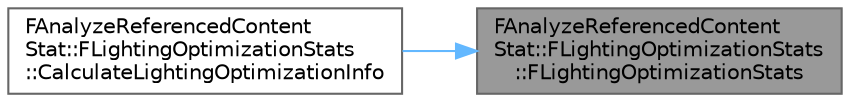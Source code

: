 digraph "FAnalyzeReferencedContentStat::FLightingOptimizationStats::FLightingOptimizationStats"
{
 // INTERACTIVE_SVG=YES
 // LATEX_PDF_SIZE
  bgcolor="transparent";
  edge [fontname=Helvetica,fontsize=10,labelfontname=Helvetica,labelfontsize=10];
  node [fontname=Helvetica,fontsize=10,shape=box,height=0.2,width=0.4];
  rankdir="RL";
  Node1 [id="Node000001",label="FAnalyzeReferencedContent\lStat::FLightingOptimizationStats\l::FLightingOptimizationStats",height=0.2,width=0.4,color="gray40", fillcolor="grey60", style="filled", fontcolor="black",tooltip="Constructor, initializing all members."];
  Node1 -> Node2 [id="edge1_Node000001_Node000002",dir="back",color="steelblue1",style="solid",tooltip=" "];
  Node2 [id="Node000002",label="FAnalyzeReferencedContent\lStat::FLightingOptimizationStats\l::CalculateLightingOptimizationInfo",height=0.2,width=0.4,color="grey40", fillcolor="white", style="filled",URL="$dc/dc4/structFAnalyzeReferencedContentStat_1_1FLightingOptimizationStats.html#aea95c93547c8dd96abfde8106a9b0db9",tooltip="For a given list of parameters, compute a full spread of potential savings values using vertex light,..."];
}
